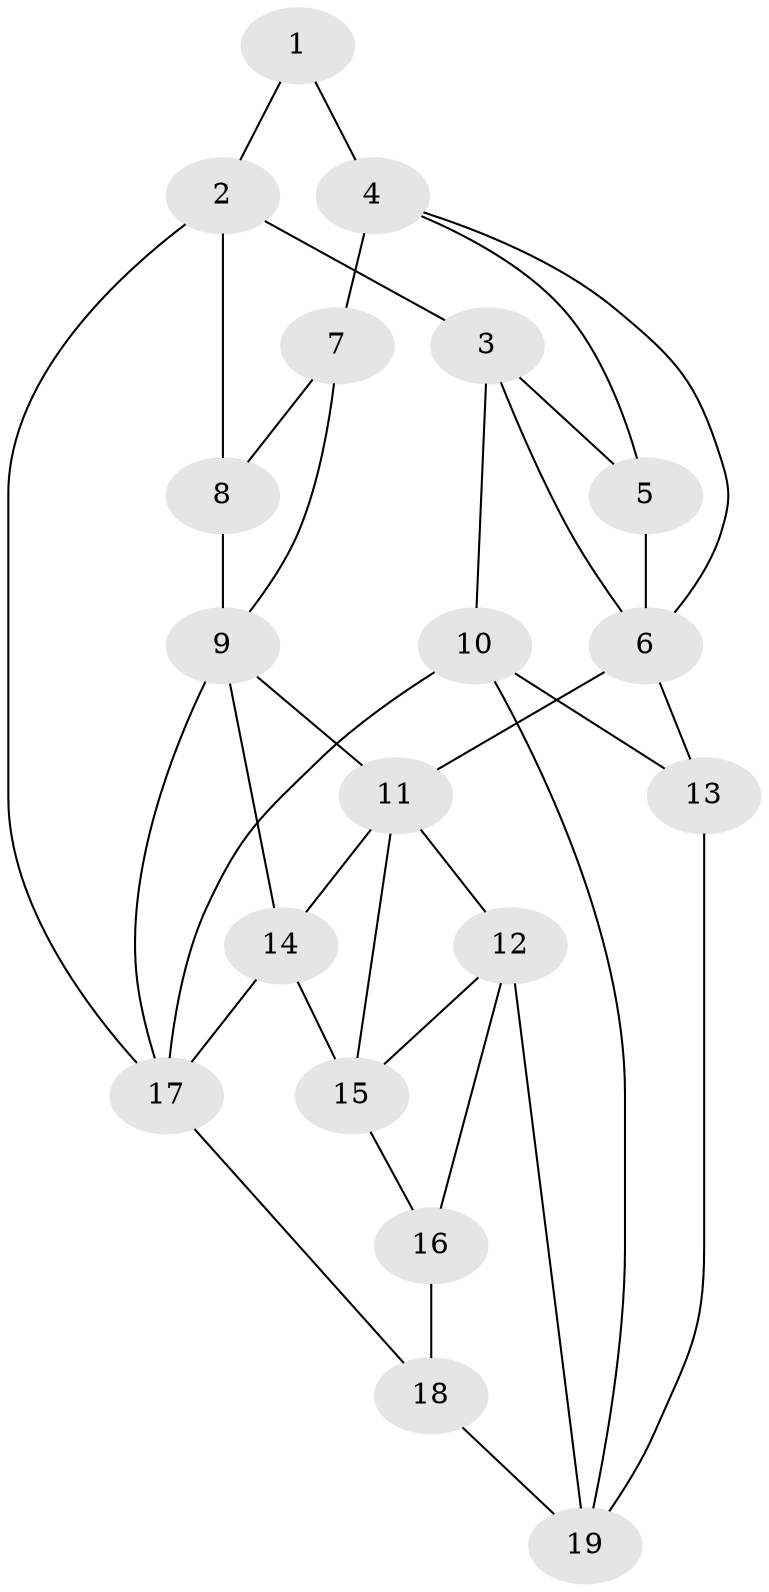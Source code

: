 // original degree distribution, {4: 0.23333333333333334, 5: 0.48333333333333334, 6: 0.23333333333333334, 3: 0.05}
// Generated by graph-tools (version 1.1) at 2025/38/03/04/25 23:38:25]
// undirected, 19 vertices, 36 edges
graph export_dot {
  node [color=gray90,style=filled];
  1;
  2;
  3;
  4;
  5;
  6;
  7;
  8;
  9;
  10;
  11;
  12;
  13;
  14;
  15;
  16;
  17;
  18;
  19;
  1 -- 2 [weight=1.0];
  1 -- 4 [weight=1.0];
  2 -- 3 [weight=1.0];
  2 -- 8 [weight=1.0];
  2 -- 17 [weight=1.0];
  3 -- 5 [weight=1.0];
  3 -- 6 [weight=1.0];
  3 -- 10 [weight=2.0];
  4 -- 5 [weight=1.0];
  4 -- 6 [weight=1.0];
  4 -- 7 [weight=2.0];
  5 -- 6 [weight=2.0];
  6 -- 11 [weight=1.0];
  6 -- 13 [weight=1.0];
  7 -- 8 [weight=2.0];
  7 -- 9 [weight=1.0];
  8 -- 9 [weight=1.0];
  9 -- 11 [weight=1.0];
  9 -- 14 [weight=1.0];
  9 -- 17 [weight=1.0];
  10 -- 13 [weight=2.0];
  10 -- 17 [weight=1.0];
  10 -- 19 [weight=1.0];
  11 -- 12 [weight=1.0];
  11 -- 14 [weight=1.0];
  11 -- 15 [weight=1.0];
  12 -- 15 [weight=1.0];
  12 -- 16 [weight=2.0];
  12 -- 19 [weight=1.0];
  13 -- 19 [weight=1.0];
  14 -- 15 [weight=1.0];
  14 -- 17 [weight=1.0];
  15 -- 16 [weight=1.0];
  16 -- 18 [weight=1.0];
  17 -- 18 [weight=1.0];
  18 -- 19 [weight=1.0];
}
